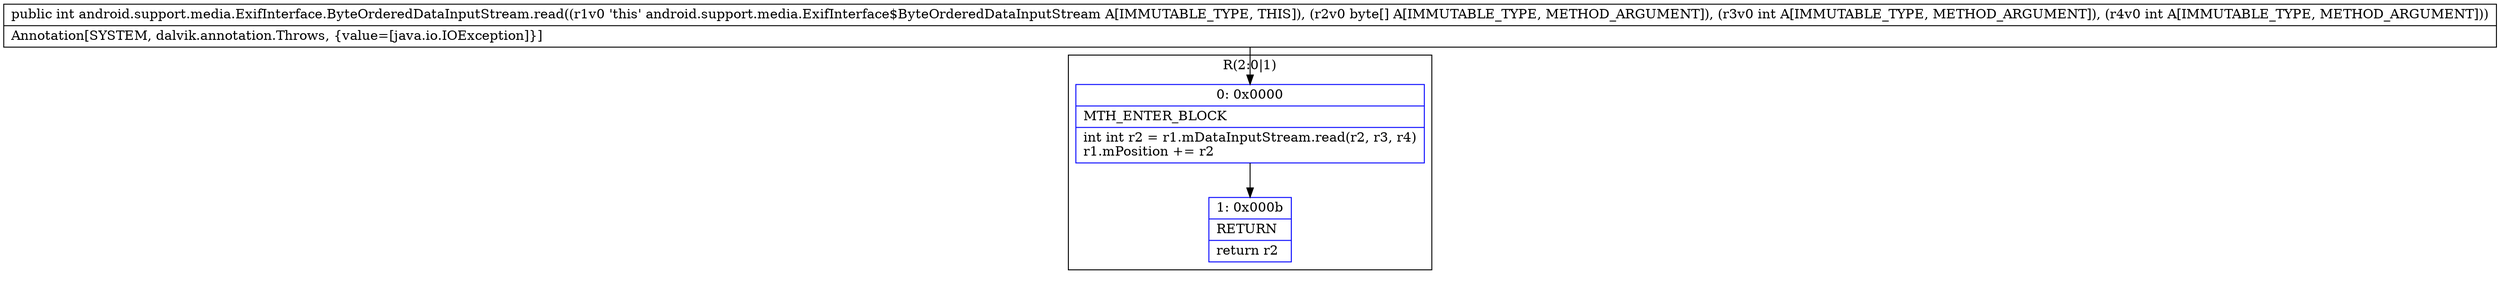 digraph "CFG forandroid.support.media.ExifInterface.ByteOrderedDataInputStream.read([BII)I" {
subgraph cluster_Region_533116024 {
label = "R(2:0|1)";
node [shape=record,color=blue];
Node_0 [shape=record,label="{0\:\ 0x0000|MTH_ENTER_BLOCK\l|int int r2 = r1.mDataInputStream.read(r2, r3, r4)\lr1.mPosition += r2\l}"];
Node_1 [shape=record,label="{1\:\ 0x000b|RETURN\l|return r2\l}"];
}
MethodNode[shape=record,label="{public int android.support.media.ExifInterface.ByteOrderedDataInputStream.read((r1v0 'this' android.support.media.ExifInterface$ByteOrderedDataInputStream A[IMMUTABLE_TYPE, THIS]), (r2v0 byte[] A[IMMUTABLE_TYPE, METHOD_ARGUMENT]), (r3v0 int A[IMMUTABLE_TYPE, METHOD_ARGUMENT]), (r4v0 int A[IMMUTABLE_TYPE, METHOD_ARGUMENT]))  | Annotation[SYSTEM, dalvik.annotation.Throws, \{value=[java.io.IOException]\}]\l}"];
MethodNode -> Node_0;
Node_0 -> Node_1;
}

